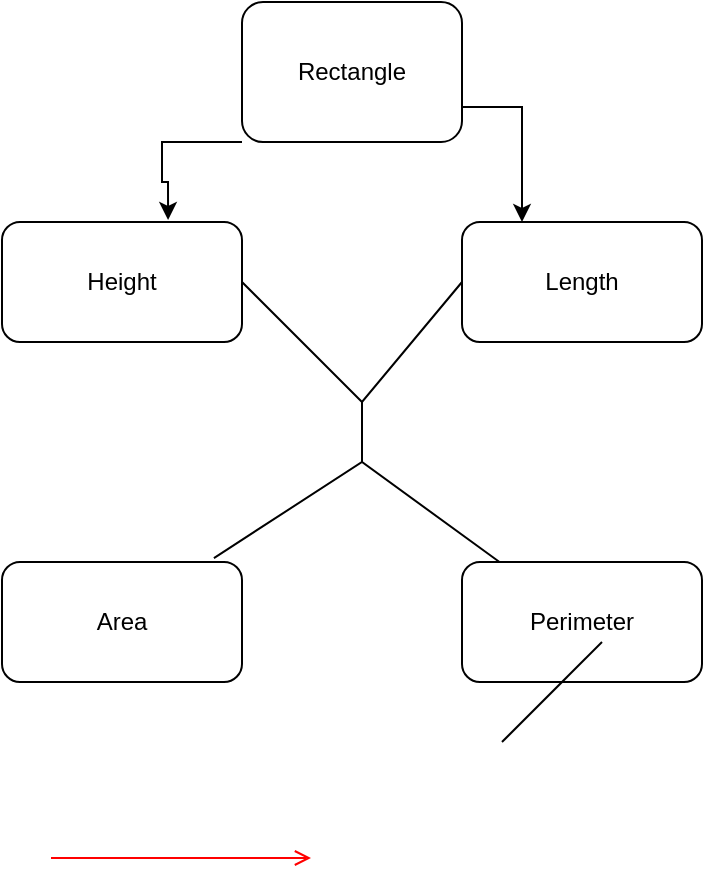 <mxfile version="18.2.0" type="github">
  <diagram name="Page-1" id="e7e014a7-5840-1c2e-5031-d8a46d1fe8dd">
    <mxGraphModel dx="1422" dy="762" grid="1" gridSize="10" guides="1" tooltips="1" connect="1" arrows="1" fold="1" page="1" pageScale="1" pageWidth="1169" pageHeight="826" background="none" math="0" shadow="0">
      <root>
        <mxCell id="0" />
        <mxCell id="1" parent="0" />
        <mxCell id="20" value="" style="endArrow=open;strokeColor=#FF0000;endFill=1;rounded=0" parent="1" edge="1">
          <mxGeometry relative="1" as="geometry">
            <mxPoint x="334.5" y="478" as="sourcePoint" />
            <mxPoint x="464.5" y="478" as="targetPoint" />
          </mxGeometry>
        </mxCell>
        <mxCell id="lKBdEJulhkEZRkdZYj3a-30" style="edgeStyle=orthogonalEdgeStyle;rounded=0;orthogonalLoop=1;jettySize=auto;html=1;exitX=0;exitY=1;exitDx=0;exitDy=0;entryX=0.692;entryY=-0.017;entryDx=0;entryDy=0;entryPerimeter=0;" edge="1" parent="1" source="lKBdEJulhkEZRkdZYj3a-21" target="lKBdEJulhkEZRkdZYj3a-23">
          <mxGeometry relative="1" as="geometry">
            <Array as="points">
              <mxPoint x="390" y="120" />
              <mxPoint x="390" y="140" />
              <mxPoint x="393" y="140" />
            </Array>
          </mxGeometry>
        </mxCell>
        <mxCell id="lKBdEJulhkEZRkdZYj3a-31" style="edgeStyle=orthogonalEdgeStyle;rounded=0;orthogonalLoop=1;jettySize=auto;html=1;exitX=1;exitY=0.75;exitDx=0;exitDy=0;entryX=0.25;entryY=0;entryDx=0;entryDy=0;" edge="1" parent="1" source="lKBdEJulhkEZRkdZYj3a-21" target="lKBdEJulhkEZRkdZYj3a-24">
          <mxGeometry relative="1" as="geometry" />
        </mxCell>
        <mxCell id="lKBdEJulhkEZRkdZYj3a-21" value="Rectangle" style="rounded=1;whiteSpace=wrap;html=1;" vertex="1" parent="1">
          <mxGeometry x="430" y="50" width="110" height="70" as="geometry" />
        </mxCell>
        <mxCell id="lKBdEJulhkEZRkdZYj3a-22" value="Area" style="rounded=1;whiteSpace=wrap;html=1;" vertex="1" parent="1">
          <mxGeometry x="310" y="330" width="120" height="60" as="geometry" />
        </mxCell>
        <mxCell id="lKBdEJulhkEZRkdZYj3a-23" value="Height" style="rounded=1;whiteSpace=wrap;html=1;" vertex="1" parent="1">
          <mxGeometry x="310" y="160" width="120" height="60" as="geometry" />
        </mxCell>
        <mxCell id="lKBdEJulhkEZRkdZYj3a-24" value="Length" style="rounded=1;whiteSpace=wrap;html=1;" vertex="1" parent="1">
          <mxGeometry x="540" y="160" width="120" height="60" as="geometry" />
        </mxCell>
        <mxCell id="lKBdEJulhkEZRkdZYj3a-25" value="Perimeter" style="rounded=1;whiteSpace=wrap;html=1;" vertex="1" parent="1">
          <mxGeometry x="540" y="330" width="120" height="60" as="geometry" />
        </mxCell>
        <mxCell id="lKBdEJulhkEZRkdZYj3a-26" value="" style="endArrow=none;html=1;rounded=0;exitX=0.883;exitY=-0.033;exitDx=0;exitDy=0;exitPerimeter=0;" edge="1" parent="1" source="lKBdEJulhkEZRkdZYj3a-22" target="lKBdEJulhkEZRkdZYj3a-25">
          <mxGeometry width="50" height="50" relative="1" as="geometry">
            <mxPoint x="560" y="420" as="sourcePoint" />
            <mxPoint x="610" y="370" as="targetPoint" />
            <Array as="points">
              <mxPoint x="490" y="280" />
            </Array>
          </mxGeometry>
        </mxCell>
        <mxCell id="lKBdEJulhkEZRkdZYj3a-27" value="" style="endArrow=none;html=1;rounded=0;exitX=1;exitY=0.5;exitDx=0;exitDy=0;entryX=0;entryY=0.5;entryDx=0;entryDy=0;" edge="1" parent="1" source="lKBdEJulhkEZRkdZYj3a-23" target="lKBdEJulhkEZRkdZYj3a-24">
          <mxGeometry width="50" height="50" relative="1" as="geometry">
            <mxPoint x="560" y="420" as="sourcePoint" />
            <mxPoint x="610" y="370" as="targetPoint" />
            <Array as="points">
              <mxPoint x="490" y="250" />
            </Array>
          </mxGeometry>
        </mxCell>
        <mxCell id="lKBdEJulhkEZRkdZYj3a-28" value="" style="endArrow=none;html=1;rounded=0;" edge="1" parent="1">
          <mxGeometry width="50" height="50" relative="1" as="geometry">
            <mxPoint x="490" y="280" as="sourcePoint" />
            <mxPoint x="490" y="250" as="targetPoint" />
          </mxGeometry>
        </mxCell>
        <mxCell id="lKBdEJulhkEZRkdZYj3a-29" value="" style="endArrow=none;html=1;rounded=0;" edge="1" parent="1">
          <mxGeometry width="50" height="50" relative="1" as="geometry">
            <mxPoint x="560" y="420" as="sourcePoint" />
            <mxPoint x="610" y="370" as="targetPoint" />
          </mxGeometry>
        </mxCell>
      </root>
    </mxGraphModel>
  </diagram>
</mxfile>
